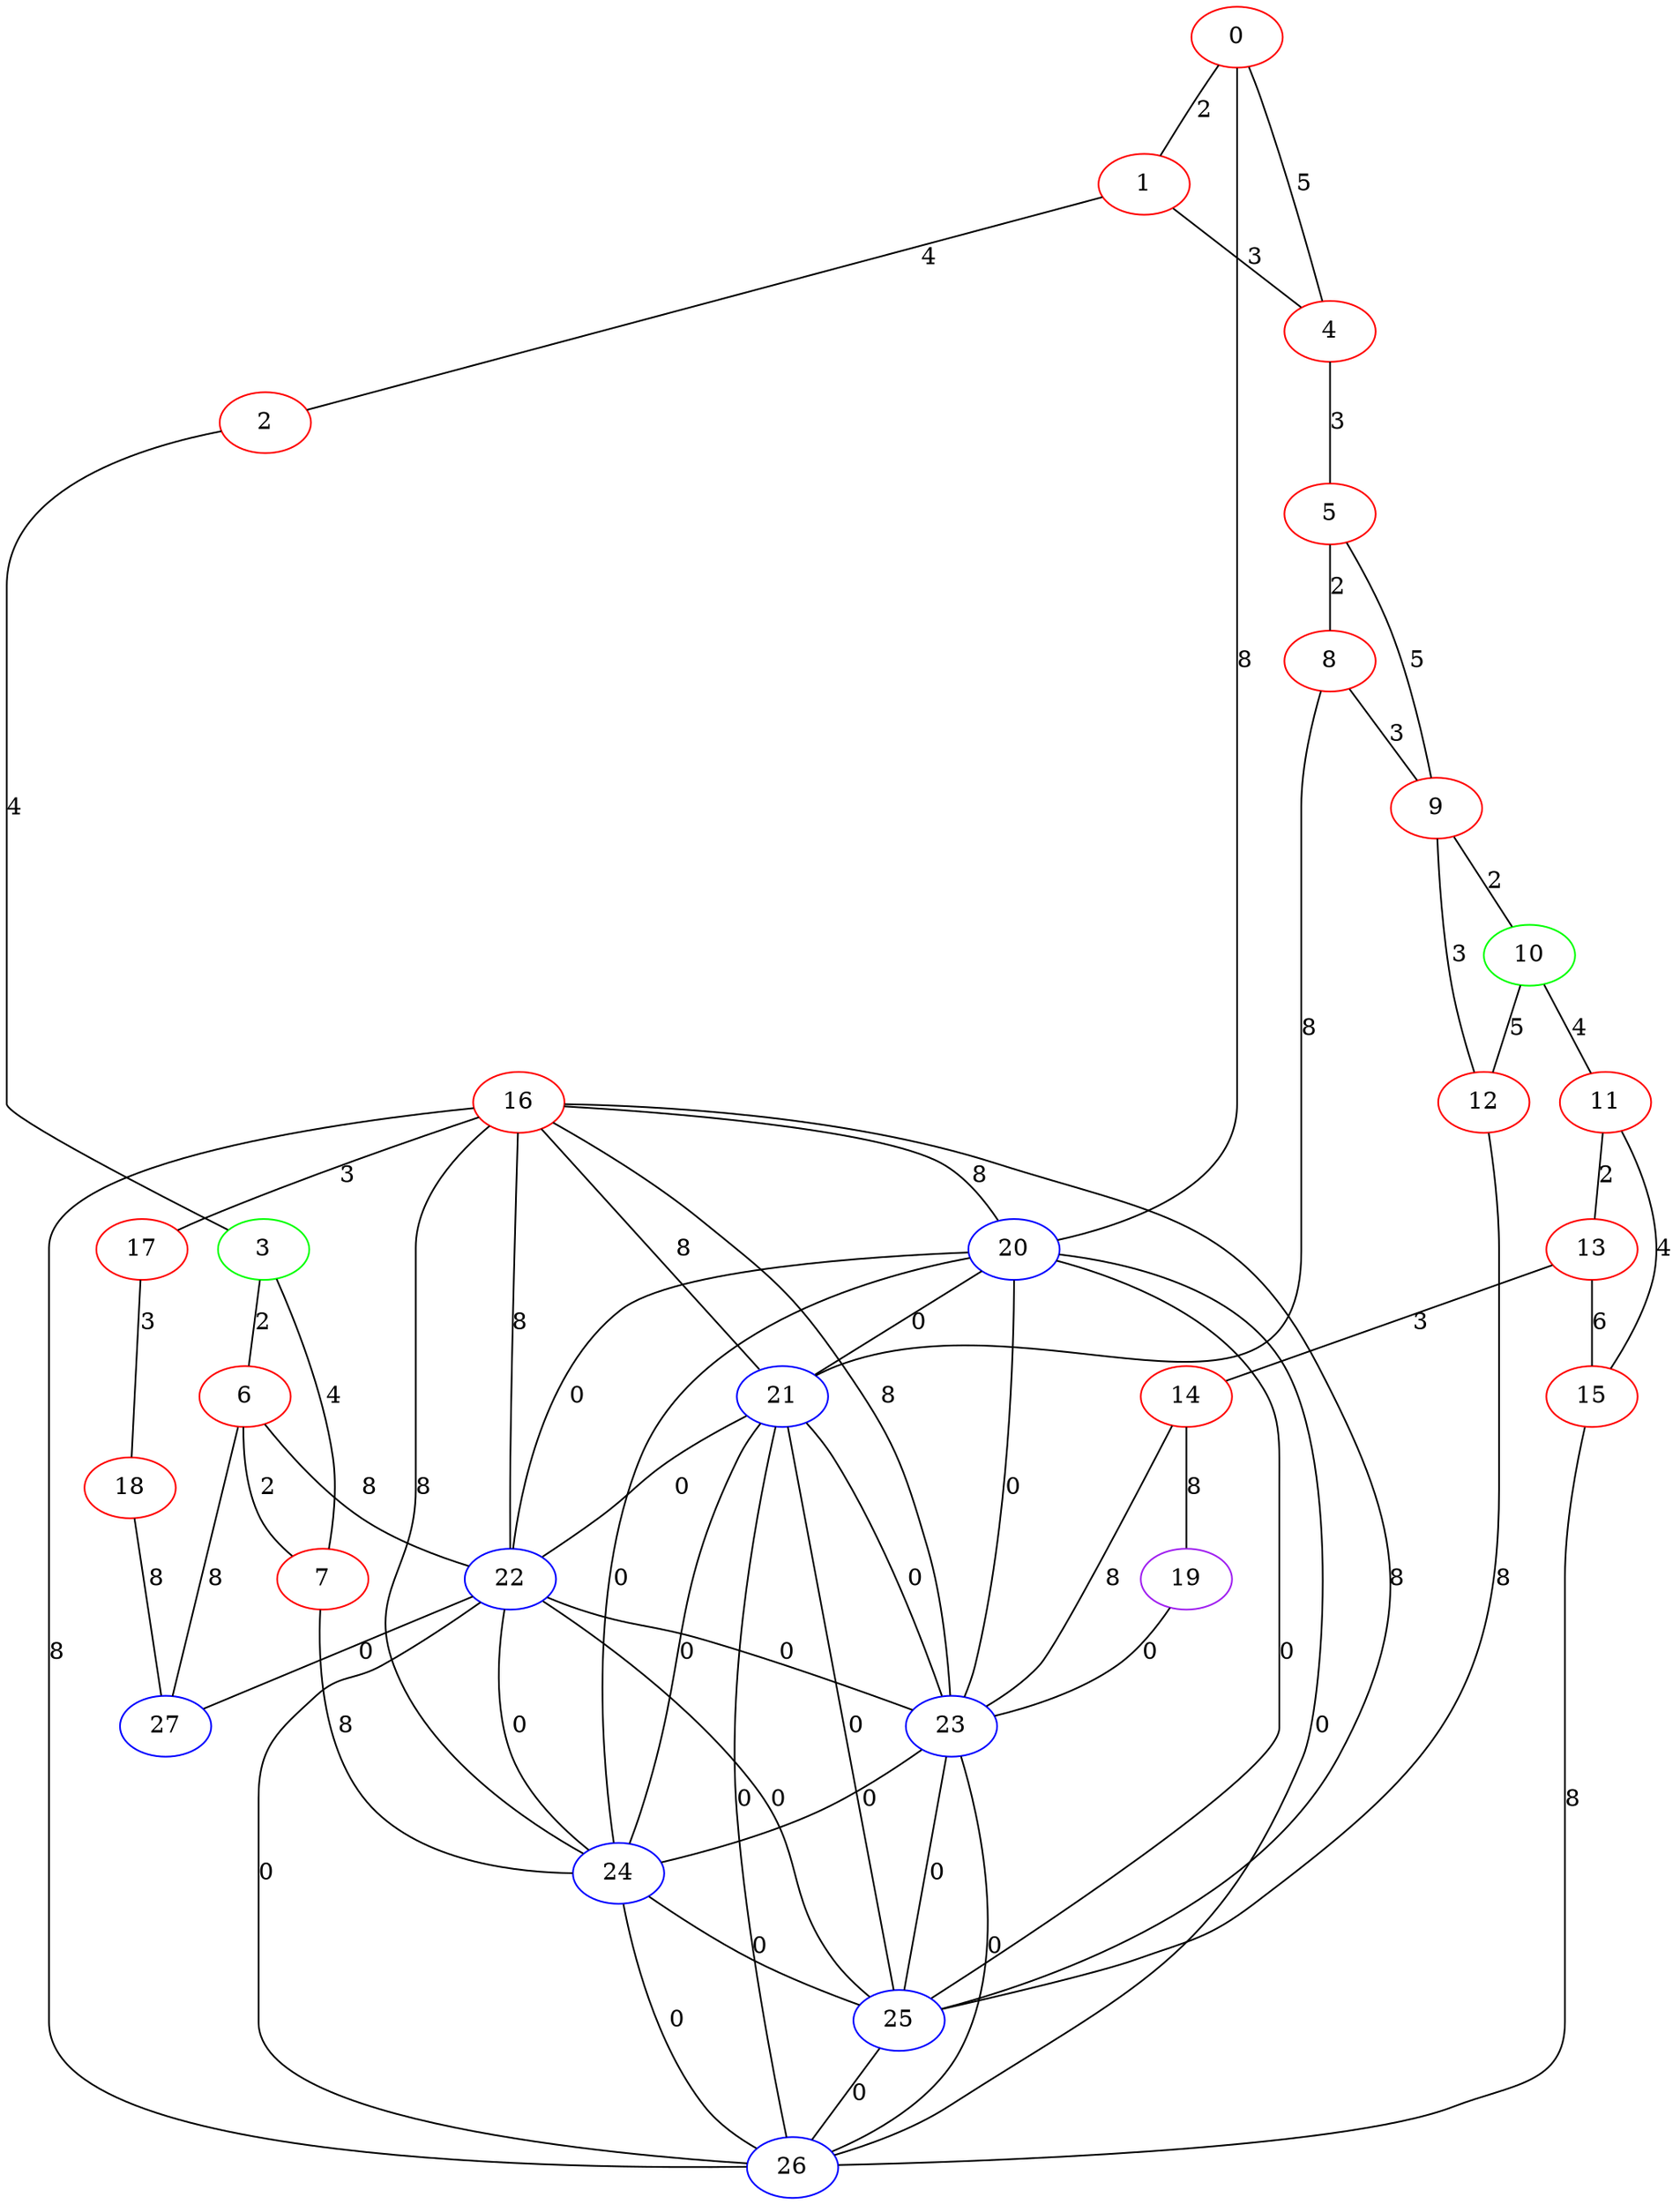 graph "" {
0 [color=red, weight=1];
1 [color=red, weight=1];
2 [color=red, weight=1];
3 [color=green, weight=2];
4 [color=red, weight=1];
5 [color=red, weight=1];
6 [color=red, weight=1];
7 [color=red, weight=1];
8 [color=red, weight=1];
9 [color=red, weight=1];
10 [color=green, weight=2];
11 [color=red, weight=1];
12 [color=red, weight=1];
13 [color=red, weight=1];
14 [color=red, weight=1];
15 [color=red, weight=1];
16 [color=red, weight=1];
17 [color=red, weight=1];
18 [color=red, weight=1];
19 [color=purple, weight=4];
20 [color=blue, weight=3];
21 [color=blue, weight=3];
22 [color=blue, weight=3];
23 [color=blue, weight=3];
24 [color=blue, weight=3];
25 [color=blue, weight=3];
26 [color=blue, weight=3];
27 [color=blue, weight=3];
0 -- 1  [key=0, label=2];
0 -- 4  [key=0, label=5];
0 -- 20  [key=0, label=8];
1 -- 2  [key=0, label=4];
1 -- 4  [key=0, label=3];
2 -- 3  [key=0, label=4];
3 -- 6  [key=0, label=2];
3 -- 7  [key=0, label=4];
4 -- 5  [key=0, label=3];
5 -- 8  [key=0, label=2];
5 -- 9  [key=0, label=5];
6 -- 27  [key=0, label=8];
6 -- 22  [key=0, label=8];
6 -- 7  [key=0, label=2];
7 -- 24  [key=0, label=8];
8 -- 9  [key=0, label=3];
8 -- 21  [key=0, label=8];
9 -- 10  [key=0, label=2];
9 -- 12  [key=0, label=3];
10 -- 11  [key=0, label=4];
10 -- 12  [key=0, label=5];
11 -- 13  [key=0, label=2];
11 -- 15  [key=0, label=4];
12 -- 25  [key=0, label=8];
13 -- 14  [key=0, label=3];
13 -- 15  [key=0, label=6];
14 -- 19  [key=0, label=8];
14 -- 23  [key=0, label=8];
15 -- 26  [key=0, label=8];
16 -- 17  [key=0, label=3];
16 -- 20  [key=0, label=8];
16 -- 21  [key=0, label=8];
16 -- 22  [key=0, label=8];
16 -- 23  [key=0, label=8];
16 -- 24  [key=0, label=8];
16 -- 25  [key=0, label=8];
16 -- 26  [key=0, label=8];
17 -- 18  [key=0, label=3];
18 -- 27  [key=0, label=8];
19 -- 23  [key=0, label=0];
20 -- 21  [key=0, label=0];
20 -- 22  [key=0, label=0];
20 -- 23  [key=0, label=0];
20 -- 24  [key=0, label=0];
20 -- 25  [key=0, label=0];
20 -- 26  [key=0, label=0];
21 -- 22  [key=0, label=0];
21 -- 23  [key=0, label=0];
21 -- 24  [key=0, label=0];
21 -- 25  [key=0, label=0];
21 -- 26  [key=0, label=0];
22 -- 23  [key=0, label=0];
22 -- 24  [key=0, label=0];
22 -- 25  [key=0, label=0];
22 -- 26  [key=0, label=0];
22 -- 27  [key=0, label=0];
23 -- 24  [key=0, label=0];
23 -- 25  [key=0, label=0];
23 -- 26  [key=0, label=0];
24 -- 25  [key=0, label=0];
24 -- 26  [key=0, label=0];
25 -- 26  [key=0, label=0];
}
